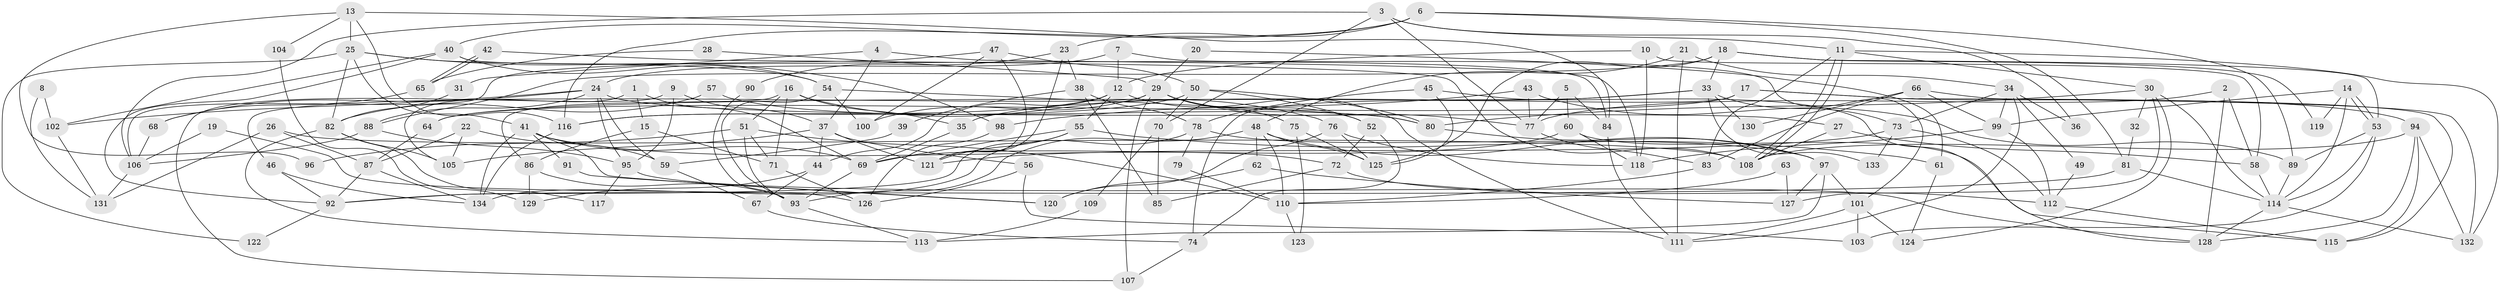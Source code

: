 // coarse degree distribution, {2: 0.125, 5: 0.125, 3: 0.3, 8: 0.05, 4: 0.075, 7: 0.1, 15: 0.025, 6: 0.1, 11: 0.025, 9: 0.025, 10: 0.025, 14: 0.025}
// Generated by graph-tools (version 1.1) at 2025/54/03/04/25 21:54:43]
// undirected, 134 vertices, 268 edges
graph export_dot {
graph [start="1"]
  node [color=gray90,style=filled];
  1;
  2;
  3;
  4;
  5;
  6;
  7;
  8;
  9;
  10;
  11;
  12;
  13;
  14;
  15;
  16;
  17;
  18;
  19;
  20;
  21;
  22;
  23;
  24;
  25;
  26;
  27;
  28;
  29;
  30;
  31;
  32;
  33;
  34;
  35;
  36;
  37;
  38;
  39;
  40;
  41;
  42;
  43;
  44;
  45;
  46;
  47;
  48;
  49;
  50;
  51;
  52;
  53;
  54;
  55;
  56;
  57;
  58;
  59;
  60;
  61;
  62;
  63;
  64;
  65;
  66;
  67;
  68;
  69;
  70;
  71;
  72;
  73;
  74;
  75;
  76;
  77;
  78;
  79;
  80;
  81;
  82;
  83;
  84;
  85;
  86;
  87;
  88;
  89;
  90;
  91;
  92;
  93;
  94;
  95;
  96;
  97;
  98;
  99;
  100;
  101;
  102;
  103;
  104;
  105;
  106;
  107;
  108;
  109;
  110;
  111;
  112;
  113;
  114;
  115;
  116;
  117;
  118;
  119;
  120;
  121;
  122;
  123;
  124;
  125;
  126;
  127;
  128;
  129;
  130;
  131;
  132;
  133;
  134;
  1 -- 105;
  1 -- 69;
  1 -- 15;
  2 -- 77;
  2 -- 58;
  2 -- 128;
  3 -- 70;
  3 -- 11;
  3 -- 36;
  3 -- 77;
  3 -- 106;
  4 -- 37;
  4 -- 118;
  4 -- 31;
  5 -- 77;
  5 -- 84;
  5 -- 60;
  6 -- 40;
  6 -- 89;
  6 -- 23;
  6 -- 81;
  6 -- 116;
  7 -- 24;
  7 -- 101;
  7 -- 12;
  8 -- 102;
  8 -- 131;
  9 -- 95;
  9 -- 37;
  9 -- 107;
  10 -- 12;
  10 -- 118;
  10 -- 58;
  11 -- 132;
  11 -- 108;
  11 -- 108;
  11 -- 30;
  11 -- 83;
  12 -- 116;
  12 -- 44;
  12 -- 55;
  12 -- 111;
  13 -- 84;
  13 -- 116;
  13 -- 25;
  13 -- 96;
  13 -- 104;
  14 -- 114;
  14 -- 53;
  14 -- 53;
  14 -- 99;
  14 -- 119;
  15 -- 71;
  15 -- 86;
  16 -- 86;
  16 -- 76;
  16 -- 35;
  16 -- 51;
  16 -- 71;
  17 -- 94;
  17 -- 115;
  17 -- 64;
  17 -- 74;
  18 -- 33;
  18 -- 53;
  18 -- 88;
  18 -- 119;
  18 -- 125;
  19 -- 106;
  19 -- 126;
  20 -- 29;
  20 -- 61;
  21 -- 111;
  21 -- 34;
  21 -- 48;
  22 -- 87;
  22 -- 105;
  22 -- 59;
  23 -- 121;
  23 -- 38;
  23 -- 90;
  24 -- 88;
  24 -- 27;
  24 -- 59;
  24 -- 68;
  24 -- 95;
  24 -- 102;
  25 -- 41;
  25 -- 54;
  25 -- 82;
  25 -- 98;
  25 -- 122;
  26 -- 108;
  26 -- 87;
  26 -- 131;
  27 -- 58;
  27 -- 108;
  28 -- 65;
  28 -- 29;
  29 -- 107;
  29 -- 100;
  29 -- 46;
  29 -- 52;
  29 -- 75;
  29 -- 77;
  30 -- 114;
  30 -- 32;
  30 -- 80;
  30 -- 124;
  30 -- 127;
  31 -- 82;
  32 -- 81;
  33 -- 73;
  33 -- 35;
  33 -- 64;
  33 -- 130;
  33 -- 133;
  34 -- 99;
  34 -- 111;
  34 -- 36;
  34 -- 49;
  34 -- 73;
  35 -- 69;
  37 -- 44;
  37 -- 121;
  37 -- 56;
  37 -- 105;
  38 -- 78;
  38 -- 39;
  38 -- 85;
  39 -- 59;
  40 -- 54;
  40 -- 92;
  40 -- 84;
  40 -- 102;
  41 -- 69;
  41 -- 134;
  41 -- 72;
  41 -- 91;
  41 -- 120;
  42 -- 65;
  42 -- 65;
  42 -- 108;
  43 -- 89;
  43 -- 77;
  43 -- 98;
  44 -- 67;
  44 -- 129;
  45 -- 125;
  45 -- 128;
  45 -- 78;
  46 -- 134;
  46 -- 92;
  47 -- 121;
  47 -- 106;
  47 -- 50;
  47 -- 100;
  48 -- 93;
  48 -- 62;
  48 -- 97;
  48 -- 110;
  48 -- 125;
  49 -- 112;
  50 -- 80;
  50 -- 52;
  50 -- 70;
  50 -- 116;
  51 -- 110;
  51 -- 71;
  51 -- 93;
  51 -- 96;
  52 -- 72;
  52 -- 74;
  53 -- 114;
  53 -- 89;
  53 -- 103;
  54 -- 93;
  54 -- 80;
  54 -- 100;
  55 -- 92;
  55 -- 61;
  55 -- 69;
  55 -- 121;
  56 -- 126;
  56 -- 103;
  57 -- 80;
  57 -- 82;
  58 -- 114;
  59 -- 67;
  60 -- 118;
  60 -- 69;
  60 -- 115;
  61 -- 124;
  62 -- 127;
  62 -- 120;
  63 -- 110;
  63 -- 127;
  64 -- 87;
  65 -- 68;
  66 -- 132;
  66 -- 83;
  66 -- 99;
  66 -- 130;
  67 -- 74;
  68 -- 106;
  69 -- 93;
  70 -- 85;
  70 -- 109;
  71 -- 126;
  72 -- 85;
  72 -- 112;
  73 -- 112;
  73 -- 121;
  73 -- 133;
  74 -- 107;
  75 -- 125;
  75 -- 123;
  76 -- 125;
  76 -- 120;
  76 -- 118;
  77 -- 83;
  78 -- 97;
  78 -- 79;
  78 -- 134;
  79 -- 110;
  80 -- 97;
  81 -- 92;
  81 -- 114;
  82 -- 113;
  82 -- 105;
  82 -- 117;
  83 -- 110;
  84 -- 111;
  86 -- 93;
  86 -- 129;
  87 -- 134;
  87 -- 92;
  88 -- 106;
  88 -- 95;
  89 -- 114;
  90 -- 93;
  91 -- 120;
  92 -- 122;
  93 -- 113;
  94 -- 115;
  94 -- 128;
  94 -- 108;
  94 -- 132;
  95 -- 117;
  95 -- 128;
  97 -- 101;
  97 -- 113;
  97 -- 127;
  98 -- 126;
  99 -- 112;
  99 -- 118;
  101 -- 103;
  101 -- 111;
  101 -- 124;
  102 -- 131;
  104 -- 129;
  106 -- 131;
  109 -- 113;
  110 -- 123;
  112 -- 115;
  114 -- 128;
  114 -- 132;
  116 -- 134;
}
